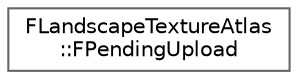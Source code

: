 digraph "Graphical Class Hierarchy"
{
 // INTERACTIVE_SVG=YES
 // LATEX_PDF_SIZE
  bgcolor="transparent";
  edge [fontname=Helvetica,fontsize=10,labelfontname=Helvetica,labelfontsize=10];
  node [fontname=Helvetica,fontsize=10,shape=box,height=0.2,width=0.4];
  rankdir="LR";
  Node0 [id="Node000000",label="FLandscapeTextureAtlas\l::FPendingUpload",height=0.2,width=0.4,color="grey40", fillcolor="white", style="filled",URL="$d3/d36/structFLandscapeTextureAtlas_1_1FPendingUpload.html",tooltip=" "];
}
